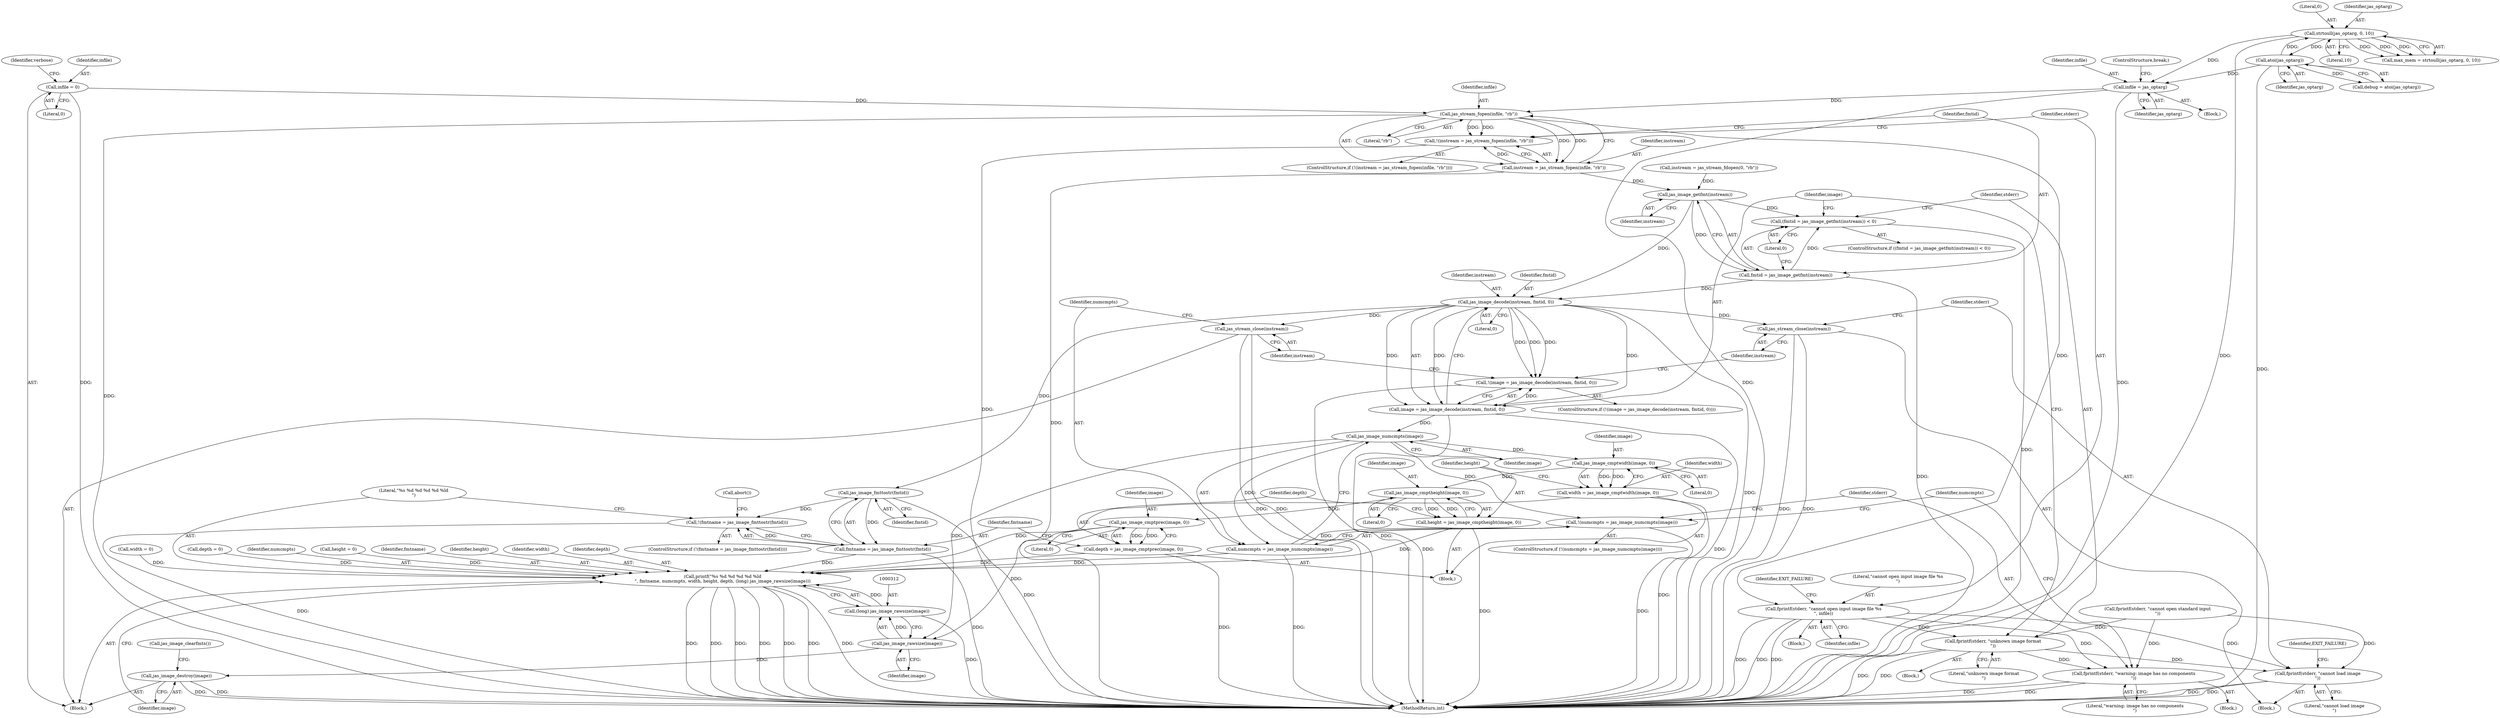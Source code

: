 digraph "0_jasper_d42b2388f7f8e0332c846675133acea151fc557a@API" {
"1000203" [label="(Call,jas_stream_fopen(infile, \"rb\"))"];
"1000132" [label="(Call,infile = 0)"];
"1000176" [label="(Call,infile = jas_optarg)"];
"1000183" [label="(Call,strtoull(jas_optarg, 0, 10))"];
"1000172" [label="(Call,atoi(jas_optarg))"];
"1000200" [label="(Call,!(instream = jas_stream_fopen(infile, \"rb\")))"];
"1000201" [label="(Call,instream = jas_stream_fopen(infile, \"rb\"))"];
"1000232" [label="(Call,jas_image_getfmt(instream))"];
"1000229" [label="(Call,(fmtid = jas_image_getfmt(instream)) < 0)"];
"1000230" [label="(Call,fmtid = jas_image_getfmt(instream))"];
"1000243" [label="(Call,jas_image_decode(instream, fmtid, 0))"];
"1000240" [label="(Call,!(image = jas_image_decode(instream, fmtid, 0)))"];
"1000241" [label="(Call,image = jas_image_decode(instream, fmtid, 0))"];
"1000261" [label="(Call,jas_image_numcmpts(image))"];
"1000258" [label="(Call,!(numcmpts = jas_image_numcmpts(image)))"];
"1000259" [label="(Call,numcmpts = jas_image_numcmpts(image))"];
"1000304" [label="(Call,printf(\"%s %d %d %d %d %ld\n\", fmtname, numcmpts, width, height, depth, (long) jas_image_rawsize(image)))"];
"1000272" [label="(Call,jas_image_cmptwidth(image, 0))"];
"1000270" [label="(Call,width = jas_image_cmptwidth(image, 0))"];
"1000277" [label="(Call,jas_image_cmptheight(image, 0))"];
"1000275" [label="(Call,height = jas_image_cmptheight(image, 0))"];
"1000282" [label="(Call,jas_image_cmptprec(image, 0))"];
"1000280" [label="(Call,depth = jas_image_cmptprec(image, 0))"];
"1000313" [label="(Call,jas_image_rawsize(image))"];
"1000311" [label="(Call,(long) jas_image_rawsize(image))"];
"1000315" [label="(Call,jas_image_destroy(image))"];
"1000248" [label="(Call,jas_stream_close(instream))"];
"1000255" [label="(Call,jas_stream_close(instream))"];
"1000300" [label="(Call,jas_image_fmttostr(fmtid))"];
"1000297" [label="(Call,!(fmtname = jas_image_fmttostr(fmtid)))"];
"1000298" [label="(Call,fmtname = jas_image_fmttostr(fmtid))"];
"1000207" [label="(Call,fprintf(stderr, \"cannot open input image file %s\n\", infile))"];
"1000236" [label="(Call,fprintf(stderr, \"unknown image format\n\"))"];
"1000250" [label="(Call,fprintf(stderr, \"cannot load image\n\"))"];
"1000264" [label="(Call,fprintf(stderr, \"warning: image has no components\n\"))"];
"1000205" [label="(Literal,\"rb\")"];
"1000287" [label="(Call,width = 0)"];
"1000217" [label="(Call,instream = jas_stream_fdopen(0, \"rb\"))"];
"1000316" [label="(Identifier,image)"];
"1000185" [label="(Literal,0)"];
"1000315" [label="(Call,jas_image_destroy(image))"];
"1000320" [label="(MethodReturn,int)"];
"1000293" [label="(Call,depth = 0)"];
"1000307" [label="(Identifier,numcmpts)"];
"1000317" [label="(Call,jas_image_clearfmts())"];
"1000259" [label="(Call,numcmpts = jas_image_numcmpts(image))"];
"1000284" [label="(Literal,0)"];
"1000240" [label="(Call,!(image = jas_image_decode(instream, fmtid, 0)))"];
"1000186" [label="(Literal,10)"];
"1000177" [label="(Identifier,infile)"];
"1000276" [label="(Identifier,height)"];
"1000305" [label="(Literal,\"%s %d %d %d %d %ld\n\")"];
"1000272" [label="(Call,jas_image_cmptwidth(image, 0))"];
"1000204" [label="(Identifier,infile)"];
"1000281" [label="(Identifier,depth)"];
"1000248" [label="(Call,jas_stream_close(instream))"];
"1000290" [label="(Call,height = 0)"];
"1000207" [label="(Call,fprintf(stderr, \"cannot open input image file %s\n\", infile))"];
"1000273" [label="(Identifier,image)"];
"1000251" [label="(Identifier,stderr)"];
"1000300" [label="(Call,jas_image_fmttostr(fmtid))"];
"1000172" [label="(Call,atoi(jas_optarg))"];
"1000254" [label="(Identifier,EXIT_FAILURE)"];
"1000176" [label="(Call,infile = jas_optarg)"];
"1000203" [label="(Call,jas_stream_fopen(infile, \"rb\"))"];
"1000296" [label="(ControlStructure,if (!(fmtname = jas_image_fmttostr(fmtid))))"];
"1000236" [label="(Call,fprintf(stderr, \"unknown image format\n\"))"];
"1000200" [label="(Call,!(instream = jas_stream_fopen(infile, \"rb\")))"];
"1000299" [label="(Identifier,fmtname)"];
"1000250" [label="(Call,fprintf(stderr, \"cannot load image\n\"))"];
"1000232" [label="(Call,jas_image_getfmt(instream))"];
"1000238" [label="(Literal,\"unknown image format\n\")"];
"1000199" [label="(ControlStructure,if (!(instream = jas_stream_fopen(infile, \"rb\"))))"];
"1000255" [label="(Call,jas_stream_close(instream))"];
"1000314" [label="(Identifier,image)"];
"1000268" [label="(Identifier,numcmpts)"];
"1000306" [label="(Identifier,fmtname)"];
"1000274" [label="(Literal,0)"];
"1000280" [label="(Call,depth = jas_image_cmptprec(image, 0))"];
"1000234" [label="(Literal,0)"];
"1000249" [label="(Identifier,instream)"];
"1000301" [label="(Identifier,fmtid)"];
"1000298" [label="(Call,fmtname = jas_image_fmttostr(fmtid))"];
"1000170" [label="(Call,debug = atoi(jas_optarg))"];
"1000233" [label="(Identifier,instream)"];
"1000206" [label="(Block,)"];
"1000237" [label="(Identifier,stderr)"];
"1000277" [label="(Call,jas_image_cmptheight(image, 0))"];
"1000241" [label="(Call,image = jas_image_decode(instream, fmtid, 0))"];
"1000257" [label="(ControlStructure,if (!(numcmpts = jas_image_numcmpts(image))))"];
"1000209" [label="(Literal,\"cannot open input image file %s\n\")"];
"1000265" [label="(Identifier,stderr)"];
"1000252" [label="(Literal,\"cannot load image\n\")"];
"1000235" [label="(Block,)"];
"1000181" [label="(Call,max_mem = strtoull(jas_optarg, 0, 10))"];
"1000262" [label="(Identifier,image)"];
"1000244" [label="(Identifier,instream)"];
"1000243" [label="(Call,jas_image_decode(instream, fmtid, 0))"];
"1000173" [label="(Identifier,jas_optarg)"];
"1000231" [label="(Identifier,fmtid)"];
"1000230" [label="(Call,fmtid = jas_image_getfmt(instream))"];
"1000210" [label="(Identifier,infile)"];
"1000297" [label="(Call,!(fmtname = jas_image_fmttostr(fmtid)))"];
"1000279" [label="(Literal,0)"];
"1000282" [label="(Call,jas_image_cmptprec(image, 0))"];
"1000201" [label="(Call,instream = jas_stream_fopen(infile, \"rb\"))"];
"1000260" [label="(Identifier,numcmpts)"];
"1000269" [label="(Block,)"];
"1000228" [label="(ControlStructure,if ((fmtid = jas_image_getfmt(instream)) < 0))"];
"1000246" [label="(Literal,0)"];
"1000309" [label="(Identifier,height)"];
"1000245" [label="(Identifier,fmtid)"];
"1000261" [label="(Call,jas_image_numcmpts(image))"];
"1000208" [label="(Identifier,stderr)"];
"1000275" [label="(Call,height = jas_image_cmptheight(image, 0))"];
"1000229" [label="(Call,(fmtid = jas_image_getfmt(instream)) < 0)"];
"1000256" [label="(Identifier,instream)"];
"1000109" [label="(Block,)"];
"1000278" [label="(Identifier,image)"];
"1000179" [label="(ControlStructure,break;)"];
"1000271" [label="(Identifier,width)"];
"1000311" [label="(Call,(long) jas_image_rawsize(image))"];
"1000270" [label="(Call,width = jas_image_cmptwidth(image, 0))"];
"1000202" [label="(Identifier,instream)"];
"1000239" [label="(ControlStructure,if (!(image = jas_image_decode(instream, fmtid, 0))))"];
"1000178" [label="(Identifier,jas_optarg)"];
"1000313" [label="(Call,jas_image_rawsize(image))"];
"1000308" [label="(Identifier,width)"];
"1000242" [label="(Identifier,image)"];
"1000264" [label="(Call,fprintf(stderr, \"warning: image has no components\n\"))"];
"1000258" [label="(Call,!(numcmpts = jas_image_numcmpts(image)))"];
"1000132" [label="(Call,infile = 0)"];
"1000212" [label="(Identifier,EXIT_FAILURE)"];
"1000310" [label="(Identifier,depth)"];
"1000156" [label="(Block,)"];
"1000303" [label="(Call,abort())"];
"1000304" [label="(Call,printf(\"%s %d %d %d %d %ld\n\", fmtname, numcmpts, width, height, depth, (long) jas_image_rawsize(image)))"];
"1000247" [label="(Block,)"];
"1000283" [label="(Identifier,image)"];
"1000266" [label="(Literal,\"warning: image has no components\n\")"];
"1000263" [label="(Block,)"];
"1000133" [label="(Identifier,infile)"];
"1000184" [label="(Identifier,jas_optarg)"];
"1000223" [label="(Call,fprintf(stderr, \"cannot open standard input\n\"))"];
"1000136" [label="(Identifier,verbose)"];
"1000183" [label="(Call,strtoull(jas_optarg, 0, 10))"];
"1000134" [label="(Literal,0)"];
"1000203" -> "1000201"  [label="AST: "];
"1000203" -> "1000205"  [label="CFG: "];
"1000204" -> "1000203"  [label="AST: "];
"1000205" -> "1000203"  [label="AST: "];
"1000201" -> "1000203"  [label="CFG: "];
"1000203" -> "1000320"  [label="DDG: "];
"1000203" -> "1000200"  [label="DDG: "];
"1000203" -> "1000200"  [label="DDG: "];
"1000203" -> "1000201"  [label="DDG: "];
"1000203" -> "1000201"  [label="DDG: "];
"1000132" -> "1000203"  [label="DDG: "];
"1000176" -> "1000203"  [label="DDG: "];
"1000203" -> "1000207"  [label="DDG: "];
"1000132" -> "1000109"  [label="AST: "];
"1000132" -> "1000134"  [label="CFG: "];
"1000133" -> "1000132"  [label="AST: "];
"1000134" -> "1000132"  [label="AST: "];
"1000136" -> "1000132"  [label="CFG: "];
"1000132" -> "1000320"  [label="DDG: "];
"1000176" -> "1000156"  [label="AST: "];
"1000176" -> "1000178"  [label="CFG: "];
"1000177" -> "1000176"  [label="AST: "];
"1000178" -> "1000176"  [label="AST: "];
"1000179" -> "1000176"  [label="CFG: "];
"1000176" -> "1000320"  [label="DDG: "];
"1000176" -> "1000320"  [label="DDG: "];
"1000183" -> "1000176"  [label="DDG: "];
"1000172" -> "1000176"  [label="DDG: "];
"1000183" -> "1000181"  [label="AST: "];
"1000183" -> "1000186"  [label="CFG: "];
"1000184" -> "1000183"  [label="AST: "];
"1000185" -> "1000183"  [label="AST: "];
"1000186" -> "1000183"  [label="AST: "];
"1000181" -> "1000183"  [label="CFG: "];
"1000183" -> "1000320"  [label="DDG: "];
"1000183" -> "1000172"  [label="DDG: "];
"1000183" -> "1000181"  [label="DDG: "];
"1000183" -> "1000181"  [label="DDG: "];
"1000183" -> "1000181"  [label="DDG: "];
"1000172" -> "1000183"  [label="DDG: "];
"1000172" -> "1000170"  [label="AST: "];
"1000172" -> "1000173"  [label="CFG: "];
"1000173" -> "1000172"  [label="AST: "];
"1000170" -> "1000172"  [label="CFG: "];
"1000172" -> "1000320"  [label="DDG: "];
"1000172" -> "1000170"  [label="DDG: "];
"1000200" -> "1000199"  [label="AST: "];
"1000200" -> "1000201"  [label="CFG: "];
"1000201" -> "1000200"  [label="AST: "];
"1000208" -> "1000200"  [label="CFG: "];
"1000231" -> "1000200"  [label="CFG: "];
"1000200" -> "1000320"  [label="DDG: "];
"1000201" -> "1000200"  [label="DDG: "];
"1000202" -> "1000201"  [label="AST: "];
"1000201" -> "1000320"  [label="DDG: "];
"1000201" -> "1000232"  [label="DDG: "];
"1000232" -> "1000230"  [label="AST: "];
"1000232" -> "1000233"  [label="CFG: "];
"1000233" -> "1000232"  [label="AST: "];
"1000230" -> "1000232"  [label="CFG: "];
"1000232" -> "1000229"  [label="DDG: "];
"1000232" -> "1000230"  [label="DDG: "];
"1000217" -> "1000232"  [label="DDG: "];
"1000232" -> "1000243"  [label="DDG: "];
"1000229" -> "1000228"  [label="AST: "];
"1000229" -> "1000234"  [label="CFG: "];
"1000230" -> "1000229"  [label="AST: "];
"1000234" -> "1000229"  [label="AST: "];
"1000237" -> "1000229"  [label="CFG: "];
"1000242" -> "1000229"  [label="CFG: "];
"1000229" -> "1000320"  [label="DDG: "];
"1000230" -> "1000229"  [label="DDG: "];
"1000231" -> "1000230"  [label="AST: "];
"1000234" -> "1000230"  [label="CFG: "];
"1000230" -> "1000320"  [label="DDG: "];
"1000230" -> "1000243"  [label="DDG: "];
"1000243" -> "1000241"  [label="AST: "];
"1000243" -> "1000246"  [label="CFG: "];
"1000244" -> "1000243"  [label="AST: "];
"1000245" -> "1000243"  [label="AST: "];
"1000246" -> "1000243"  [label="AST: "];
"1000241" -> "1000243"  [label="CFG: "];
"1000243" -> "1000320"  [label="DDG: "];
"1000243" -> "1000240"  [label="DDG: "];
"1000243" -> "1000240"  [label="DDG: "];
"1000243" -> "1000240"  [label="DDG: "];
"1000243" -> "1000241"  [label="DDG: "];
"1000243" -> "1000241"  [label="DDG: "];
"1000243" -> "1000241"  [label="DDG: "];
"1000243" -> "1000248"  [label="DDG: "];
"1000243" -> "1000255"  [label="DDG: "];
"1000243" -> "1000300"  [label="DDG: "];
"1000240" -> "1000239"  [label="AST: "];
"1000240" -> "1000241"  [label="CFG: "];
"1000241" -> "1000240"  [label="AST: "];
"1000249" -> "1000240"  [label="CFG: "];
"1000256" -> "1000240"  [label="CFG: "];
"1000240" -> "1000320"  [label="DDG: "];
"1000241" -> "1000240"  [label="DDG: "];
"1000242" -> "1000241"  [label="AST: "];
"1000241" -> "1000320"  [label="DDG: "];
"1000241" -> "1000320"  [label="DDG: "];
"1000241" -> "1000261"  [label="DDG: "];
"1000261" -> "1000259"  [label="AST: "];
"1000261" -> "1000262"  [label="CFG: "];
"1000262" -> "1000261"  [label="AST: "];
"1000259" -> "1000261"  [label="CFG: "];
"1000261" -> "1000258"  [label="DDG: "];
"1000261" -> "1000259"  [label="DDG: "];
"1000261" -> "1000272"  [label="DDG: "];
"1000261" -> "1000313"  [label="DDG: "];
"1000258" -> "1000257"  [label="AST: "];
"1000258" -> "1000259"  [label="CFG: "];
"1000259" -> "1000258"  [label="AST: "];
"1000265" -> "1000258"  [label="CFG: "];
"1000268" -> "1000258"  [label="CFG: "];
"1000258" -> "1000320"  [label="DDG: "];
"1000259" -> "1000258"  [label="DDG: "];
"1000260" -> "1000259"  [label="AST: "];
"1000259" -> "1000320"  [label="DDG: "];
"1000259" -> "1000304"  [label="DDG: "];
"1000304" -> "1000109"  [label="AST: "];
"1000304" -> "1000311"  [label="CFG: "];
"1000305" -> "1000304"  [label="AST: "];
"1000306" -> "1000304"  [label="AST: "];
"1000307" -> "1000304"  [label="AST: "];
"1000308" -> "1000304"  [label="AST: "];
"1000309" -> "1000304"  [label="AST: "];
"1000310" -> "1000304"  [label="AST: "];
"1000311" -> "1000304"  [label="AST: "];
"1000316" -> "1000304"  [label="CFG: "];
"1000304" -> "1000320"  [label="DDG: "];
"1000304" -> "1000320"  [label="DDG: "];
"1000304" -> "1000320"  [label="DDG: "];
"1000304" -> "1000320"  [label="DDG: "];
"1000304" -> "1000320"  [label="DDG: "];
"1000304" -> "1000320"  [label="DDG: "];
"1000304" -> "1000320"  [label="DDG: "];
"1000298" -> "1000304"  [label="DDG: "];
"1000287" -> "1000304"  [label="DDG: "];
"1000270" -> "1000304"  [label="DDG: "];
"1000290" -> "1000304"  [label="DDG: "];
"1000275" -> "1000304"  [label="DDG: "];
"1000293" -> "1000304"  [label="DDG: "];
"1000280" -> "1000304"  [label="DDG: "];
"1000311" -> "1000304"  [label="DDG: "];
"1000272" -> "1000270"  [label="AST: "];
"1000272" -> "1000274"  [label="CFG: "];
"1000273" -> "1000272"  [label="AST: "];
"1000274" -> "1000272"  [label="AST: "];
"1000270" -> "1000272"  [label="CFG: "];
"1000272" -> "1000270"  [label="DDG: "];
"1000272" -> "1000270"  [label="DDG: "];
"1000272" -> "1000277"  [label="DDG: "];
"1000270" -> "1000269"  [label="AST: "];
"1000271" -> "1000270"  [label="AST: "];
"1000276" -> "1000270"  [label="CFG: "];
"1000270" -> "1000320"  [label="DDG: "];
"1000277" -> "1000275"  [label="AST: "];
"1000277" -> "1000279"  [label="CFG: "];
"1000278" -> "1000277"  [label="AST: "];
"1000279" -> "1000277"  [label="AST: "];
"1000275" -> "1000277"  [label="CFG: "];
"1000277" -> "1000275"  [label="DDG: "];
"1000277" -> "1000275"  [label="DDG: "];
"1000277" -> "1000282"  [label="DDG: "];
"1000275" -> "1000269"  [label="AST: "];
"1000276" -> "1000275"  [label="AST: "];
"1000281" -> "1000275"  [label="CFG: "];
"1000275" -> "1000320"  [label="DDG: "];
"1000282" -> "1000280"  [label="AST: "];
"1000282" -> "1000284"  [label="CFG: "];
"1000283" -> "1000282"  [label="AST: "];
"1000284" -> "1000282"  [label="AST: "];
"1000280" -> "1000282"  [label="CFG: "];
"1000282" -> "1000280"  [label="DDG: "];
"1000282" -> "1000280"  [label="DDG: "];
"1000282" -> "1000313"  [label="DDG: "];
"1000280" -> "1000269"  [label="AST: "];
"1000281" -> "1000280"  [label="AST: "];
"1000299" -> "1000280"  [label="CFG: "];
"1000280" -> "1000320"  [label="DDG: "];
"1000313" -> "1000311"  [label="AST: "];
"1000313" -> "1000314"  [label="CFG: "];
"1000314" -> "1000313"  [label="AST: "];
"1000311" -> "1000313"  [label="CFG: "];
"1000313" -> "1000311"  [label="DDG: "];
"1000313" -> "1000315"  [label="DDG: "];
"1000312" -> "1000311"  [label="AST: "];
"1000311" -> "1000320"  [label="DDG: "];
"1000315" -> "1000109"  [label="AST: "];
"1000315" -> "1000316"  [label="CFG: "];
"1000316" -> "1000315"  [label="AST: "];
"1000317" -> "1000315"  [label="CFG: "];
"1000315" -> "1000320"  [label="DDG: "];
"1000315" -> "1000320"  [label="DDG: "];
"1000248" -> "1000247"  [label="AST: "];
"1000248" -> "1000249"  [label="CFG: "];
"1000249" -> "1000248"  [label="AST: "];
"1000251" -> "1000248"  [label="CFG: "];
"1000248" -> "1000320"  [label="DDG: "];
"1000248" -> "1000320"  [label="DDG: "];
"1000255" -> "1000109"  [label="AST: "];
"1000255" -> "1000256"  [label="CFG: "];
"1000256" -> "1000255"  [label="AST: "];
"1000260" -> "1000255"  [label="CFG: "];
"1000255" -> "1000320"  [label="DDG: "];
"1000255" -> "1000320"  [label="DDG: "];
"1000300" -> "1000298"  [label="AST: "];
"1000300" -> "1000301"  [label="CFG: "];
"1000301" -> "1000300"  [label="AST: "];
"1000298" -> "1000300"  [label="CFG: "];
"1000300" -> "1000320"  [label="DDG: "];
"1000300" -> "1000297"  [label="DDG: "];
"1000300" -> "1000298"  [label="DDG: "];
"1000297" -> "1000296"  [label="AST: "];
"1000297" -> "1000298"  [label="CFG: "];
"1000298" -> "1000297"  [label="AST: "];
"1000303" -> "1000297"  [label="CFG: "];
"1000305" -> "1000297"  [label="CFG: "];
"1000297" -> "1000320"  [label="DDG: "];
"1000298" -> "1000297"  [label="DDG: "];
"1000299" -> "1000298"  [label="AST: "];
"1000298" -> "1000320"  [label="DDG: "];
"1000207" -> "1000206"  [label="AST: "];
"1000207" -> "1000210"  [label="CFG: "];
"1000208" -> "1000207"  [label="AST: "];
"1000209" -> "1000207"  [label="AST: "];
"1000210" -> "1000207"  [label="AST: "];
"1000212" -> "1000207"  [label="CFG: "];
"1000207" -> "1000320"  [label="DDG: "];
"1000207" -> "1000320"  [label="DDG: "];
"1000207" -> "1000320"  [label="DDG: "];
"1000207" -> "1000236"  [label="DDG: "];
"1000207" -> "1000250"  [label="DDG: "];
"1000207" -> "1000264"  [label="DDG: "];
"1000236" -> "1000235"  [label="AST: "];
"1000236" -> "1000238"  [label="CFG: "];
"1000237" -> "1000236"  [label="AST: "];
"1000238" -> "1000236"  [label="AST: "];
"1000242" -> "1000236"  [label="CFG: "];
"1000236" -> "1000320"  [label="DDG: "];
"1000236" -> "1000320"  [label="DDG: "];
"1000223" -> "1000236"  [label="DDG: "];
"1000236" -> "1000250"  [label="DDG: "];
"1000236" -> "1000264"  [label="DDG: "];
"1000250" -> "1000247"  [label="AST: "];
"1000250" -> "1000252"  [label="CFG: "];
"1000251" -> "1000250"  [label="AST: "];
"1000252" -> "1000250"  [label="AST: "];
"1000254" -> "1000250"  [label="CFG: "];
"1000250" -> "1000320"  [label="DDG: "];
"1000250" -> "1000320"  [label="DDG: "];
"1000223" -> "1000250"  [label="DDG: "];
"1000264" -> "1000263"  [label="AST: "];
"1000264" -> "1000266"  [label="CFG: "];
"1000265" -> "1000264"  [label="AST: "];
"1000266" -> "1000264"  [label="AST: "];
"1000268" -> "1000264"  [label="CFG: "];
"1000264" -> "1000320"  [label="DDG: "];
"1000264" -> "1000320"  [label="DDG: "];
"1000223" -> "1000264"  [label="DDG: "];
}
